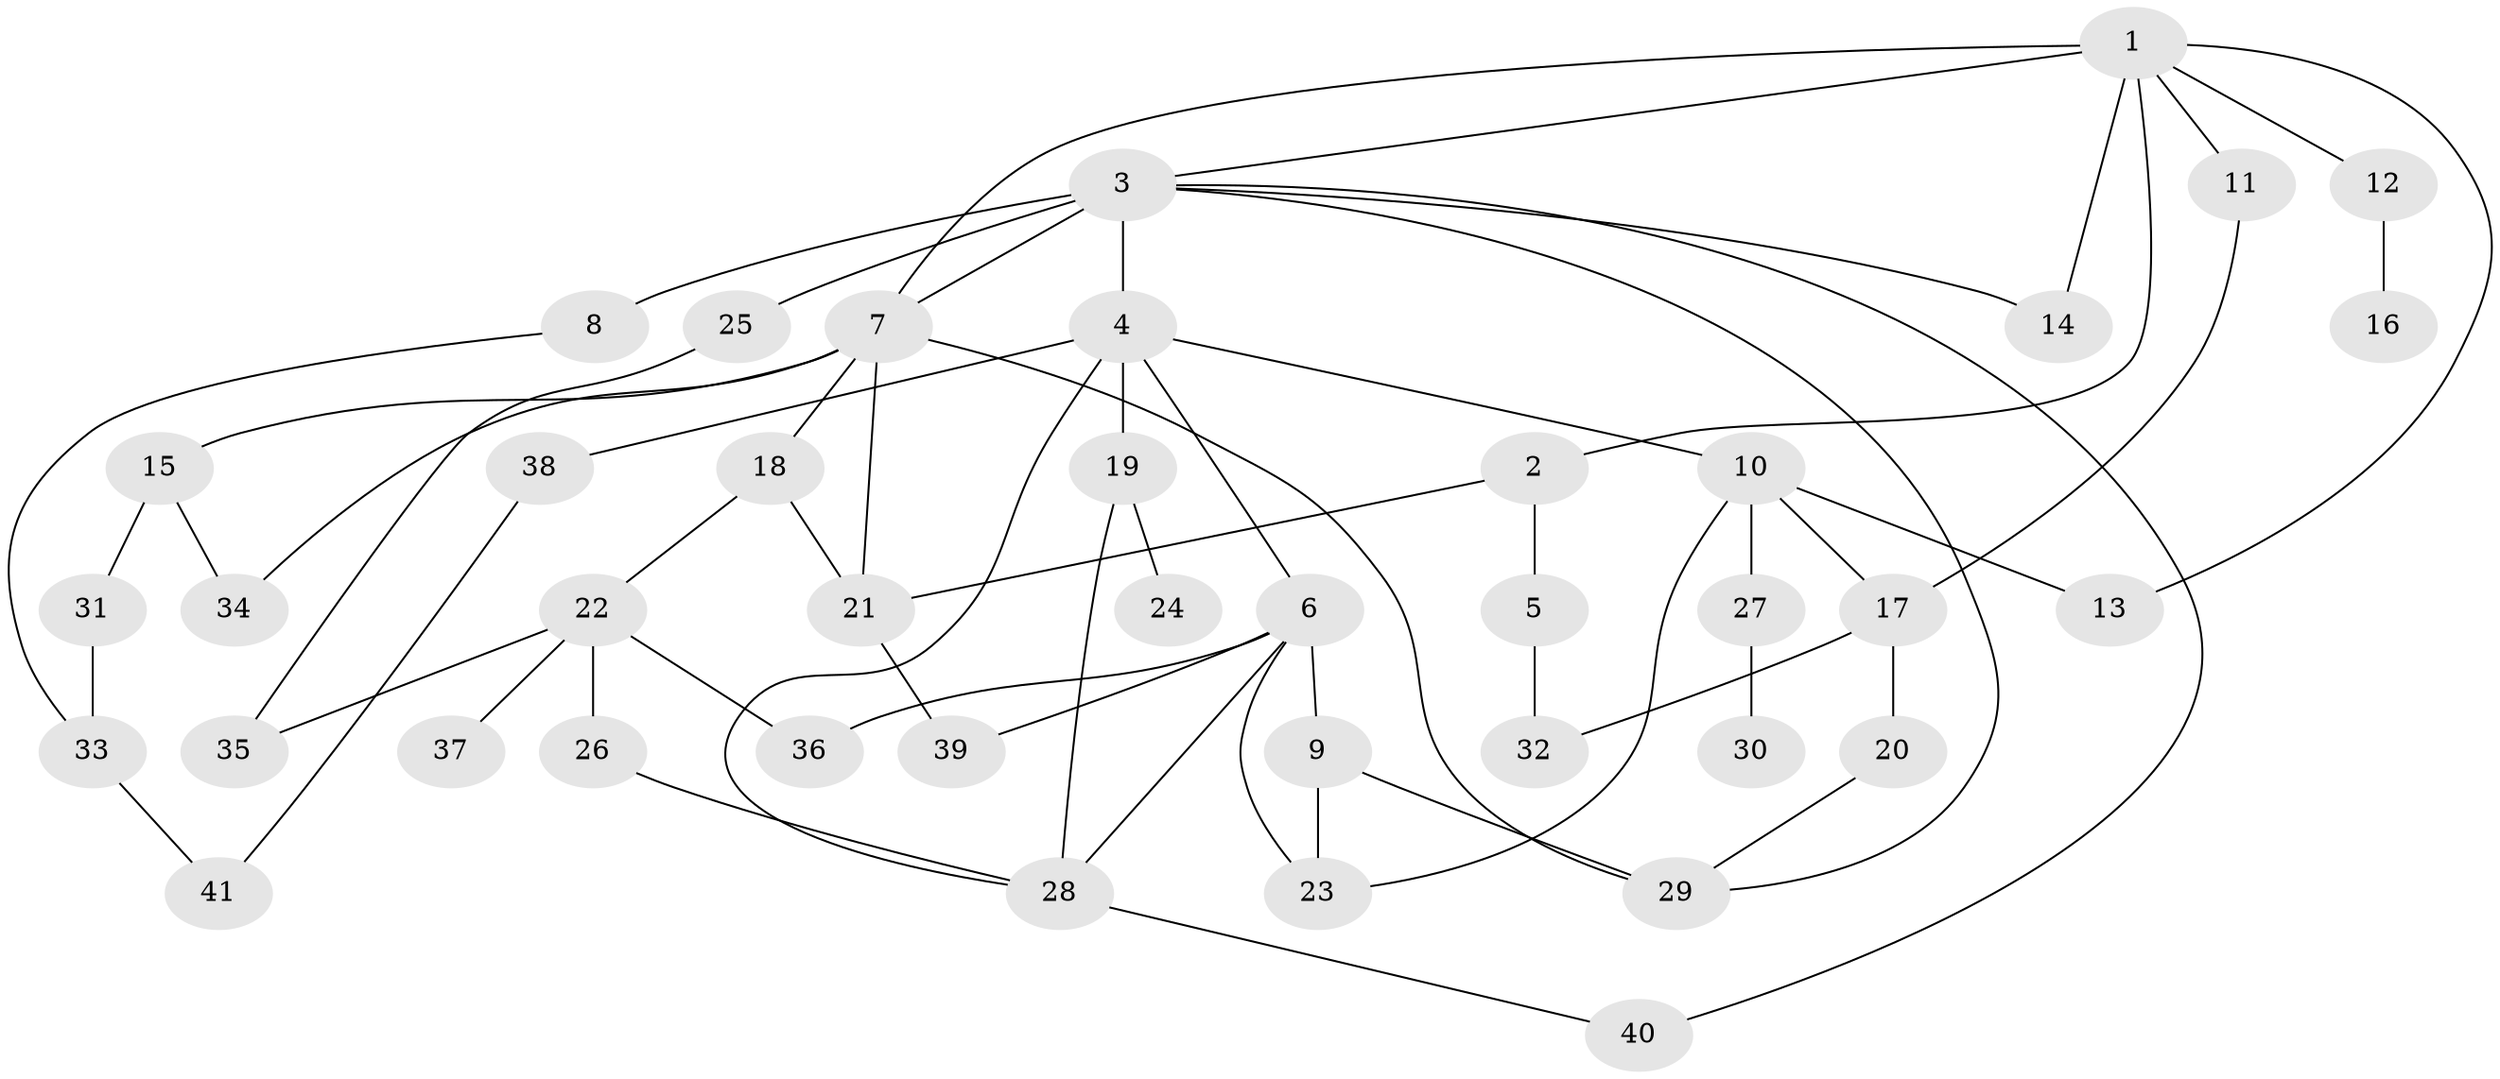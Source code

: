 // original degree distribution, {5: 0.058823529411764705, 3: 0.19117647058823528, 6: 0.007352941176470588, 7: 0.007352941176470588, 4: 0.13970588235294118, 2: 0.25, 1: 0.34558823529411764}
// Generated by graph-tools (version 1.1) at 2025/49/03/04/25 22:49:08]
// undirected, 41 vertices, 62 edges
graph export_dot {
  node [color=gray90,style=filled];
  1;
  2;
  3;
  4;
  5;
  6;
  7;
  8;
  9;
  10;
  11;
  12;
  13;
  14;
  15;
  16;
  17;
  18;
  19;
  20;
  21;
  22;
  23;
  24;
  25;
  26;
  27;
  28;
  29;
  30;
  31;
  32;
  33;
  34;
  35;
  36;
  37;
  38;
  39;
  40;
  41;
  1 -- 2 [weight=1.0];
  1 -- 3 [weight=1.0];
  1 -- 7 [weight=1.0];
  1 -- 11 [weight=1.0];
  1 -- 12 [weight=1.0];
  1 -- 13 [weight=1.0];
  1 -- 14 [weight=1.0];
  2 -- 5 [weight=2.0];
  2 -- 21 [weight=1.0];
  3 -- 4 [weight=1.0];
  3 -- 7 [weight=1.0];
  3 -- 8 [weight=2.0];
  3 -- 14 [weight=1.0];
  3 -- 25 [weight=1.0];
  3 -- 29 [weight=1.0];
  3 -- 40 [weight=1.0];
  4 -- 6 [weight=1.0];
  4 -- 10 [weight=1.0];
  4 -- 19 [weight=1.0];
  4 -- 28 [weight=1.0];
  4 -- 38 [weight=1.0];
  5 -- 32 [weight=1.0];
  6 -- 9 [weight=1.0];
  6 -- 23 [weight=1.0];
  6 -- 28 [weight=1.0];
  6 -- 36 [weight=2.0];
  6 -- 39 [weight=1.0];
  7 -- 15 [weight=1.0];
  7 -- 18 [weight=1.0];
  7 -- 21 [weight=2.0];
  7 -- 29 [weight=1.0];
  7 -- 34 [weight=1.0];
  8 -- 33 [weight=1.0];
  9 -- 23 [weight=1.0];
  9 -- 29 [weight=1.0];
  10 -- 13 [weight=1.0];
  10 -- 17 [weight=1.0];
  10 -- 23 [weight=1.0];
  10 -- 27 [weight=1.0];
  11 -- 17 [weight=1.0];
  12 -- 16 [weight=1.0];
  15 -- 31 [weight=1.0];
  15 -- 34 [weight=1.0];
  17 -- 20 [weight=1.0];
  17 -- 32 [weight=1.0];
  18 -- 21 [weight=1.0];
  18 -- 22 [weight=1.0];
  19 -- 24 [weight=1.0];
  19 -- 28 [weight=1.0];
  20 -- 29 [weight=1.0];
  21 -- 39 [weight=1.0];
  22 -- 26 [weight=1.0];
  22 -- 35 [weight=1.0];
  22 -- 36 [weight=1.0];
  22 -- 37 [weight=1.0];
  25 -- 35 [weight=1.0];
  26 -- 28 [weight=1.0];
  27 -- 30 [weight=1.0];
  28 -- 40 [weight=1.0];
  31 -- 33 [weight=2.0];
  33 -- 41 [weight=1.0];
  38 -- 41 [weight=1.0];
}
